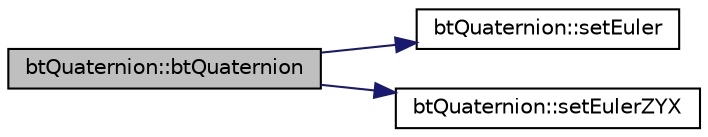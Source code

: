 digraph "btQuaternion::btQuaternion"
{
  edge [fontname="Helvetica",fontsize="10",labelfontname="Helvetica",labelfontsize="10"];
  node [fontname="Helvetica",fontsize="10",shape=record];
  rankdir="LR";
  Node1 [label="btQuaternion::btQuaternion",height=0.2,width=0.4,color="black", fillcolor="grey75", style="filled", fontcolor="black"];
  Node1 -> Node2 [color="midnightblue",fontsize="10",style="solid"];
  Node2 [label="btQuaternion::setEuler",height=0.2,width=0.4,color="black", fillcolor="white", style="filled",URL="$classbt_quaternion.html#aed0a6469d6c6c1e379f1143ad62b3439",tooltip="Set the quaternion using Euler angles. "];
  Node1 -> Node3 [color="midnightblue",fontsize="10",style="solid"];
  Node3 [label="btQuaternion::setEulerZYX",height=0.2,width=0.4,color="black", fillcolor="white", style="filled",URL="$classbt_quaternion.html#a808b430136b4a8d1e7120134af14a1ff",tooltip="Set the quaternion using euler angles. "];
}
